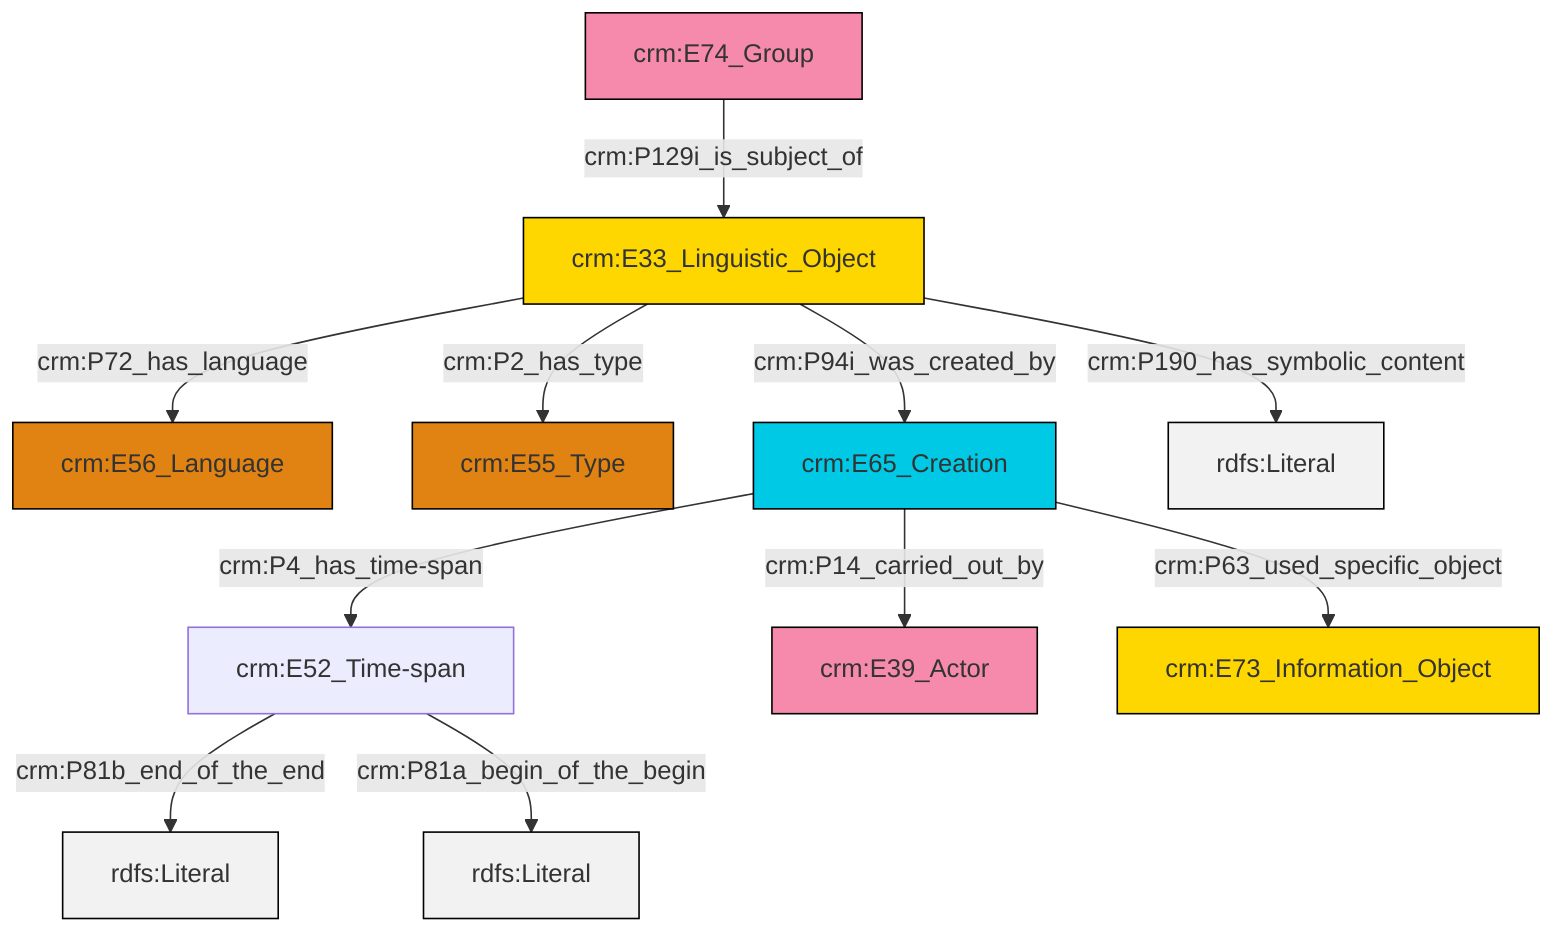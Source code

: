 graph TD
classDef Literal fill:#f2f2f2,stroke:#000000;
classDef CRM_Entity fill:#FFFFFF,stroke:#000000;
classDef Temporal_Entity fill:#00C9E6, stroke:#000000;
classDef Type fill:#E18312, stroke:#000000;
classDef Time-Span fill:#2C9C91, stroke:#000000;
classDef Appellation fill:#FFEB7F, stroke:#000000;
classDef Place fill:#008836, stroke:#000000;
classDef Persistent_Item fill:#B266B2, stroke:#000000;
classDef Conceptual_Object fill:#FFD700, stroke:#000000;
classDef Physical_Thing fill:#D2B48C, stroke:#000000;
classDef Actor fill:#f58aad, stroke:#000000;
classDef PC_Classes fill:#4ce600, stroke:#000000;
classDef Multi fill:#cccccc,stroke:#000000;

0["crm:E52_Time-span"]:::Default -->|crm:P81b_end_of_the_end| 1[rdfs:Literal]:::Literal
4["crm:E33_Linguistic_Object"]:::Conceptual_Object -->|crm:P72_has_language| 5["crm:E56_Language"]:::Type
4["crm:E33_Linguistic_Object"]:::Conceptual_Object -->|crm:P2_has_type| 6["crm:E55_Type"]:::Type
0["crm:E52_Time-span"]:::Default -->|crm:P81a_begin_of_the_begin| 8[rdfs:Literal]:::Literal
4["crm:E33_Linguistic_Object"]:::Conceptual_Object -->|crm:P94i_was_created_by| 10["crm:E65_Creation"]:::Temporal_Entity
4["crm:E33_Linguistic_Object"]:::Conceptual_Object -->|crm:P190_has_symbolic_content| 12[rdfs:Literal]:::Literal
13["crm:E74_Group"]:::Actor -->|crm:P129i_is_subject_of| 4["crm:E33_Linguistic_Object"]:::Conceptual_Object
10["crm:E65_Creation"]:::Temporal_Entity -->|crm:P4_has_time-span| 0["crm:E52_Time-span"]:::Default
10["crm:E65_Creation"]:::Temporal_Entity -->|crm:P63_used_specific_object| 15["crm:E73_Information_Object"]:::Conceptual_Object
10["crm:E65_Creation"]:::Temporal_Entity -->|crm:P14_carried_out_by| 2["crm:E39_Actor"]:::Actor